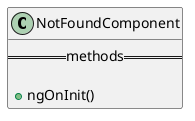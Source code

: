 @startuml NotFoundComponent diagram
class NotFoundComponent {
  ==methods==

  + ngOnInit()
}
@enduml
